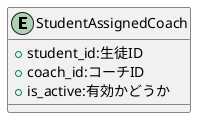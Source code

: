 @startuml

entity "StudentAssignedCoach" {
    + student_id:生徒ID
    + coach_id:コーチID
    + is_active:有効かどうか
}

@enduml
